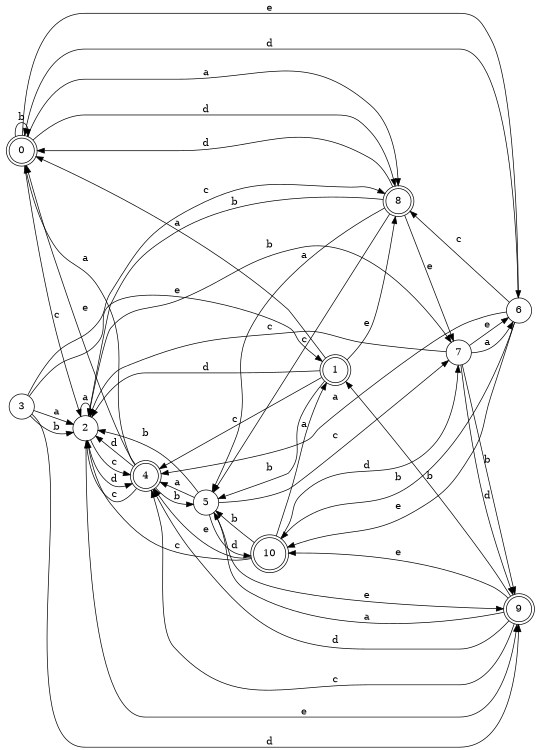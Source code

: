 digraph n9_8 {
__start0 [label="" shape="none"];

rankdir=LR;
size="8,5";

s0 [style="rounded,filled", color="black", fillcolor="white" shape="doublecircle", label="0"];
s1 [style="rounded,filled", color="black", fillcolor="white" shape="doublecircle", label="1"];
s2 [style="filled", color="black", fillcolor="white" shape="circle", label="2"];
s3 [style="filled", color="black", fillcolor="white" shape="circle", label="3"];
s4 [style="rounded,filled", color="black", fillcolor="white" shape="doublecircle", label="4"];
s5 [style="filled", color="black", fillcolor="white" shape="circle", label="5"];
s6 [style="filled", color="black", fillcolor="white" shape="circle", label="6"];
s7 [style="filled", color="black", fillcolor="white" shape="circle", label="7"];
s8 [style="rounded,filled", color="black", fillcolor="white" shape="doublecircle", label="8"];
s9 [style="rounded,filled", color="black", fillcolor="white" shape="doublecircle", label="9"];
s10 [style="rounded,filled", color="black", fillcolor="white" shape="doublecircle", label="10"];
s0 -> s8 [label="a"];
s0 -> s0 [label="b"];
s0 -> s2 [label="c"];
s0 -> s8 [label="d"];
s0 -> s6 [label="e"];
s1 -> s0 [label="a"];
s1 -> s5 [label="b"];
s1 -> s4 [label="c"];
s1 -> s2 [label="d"];
s1 -> s8 [label="e"];
s2 -> s2 [label="a"];
s2 -> s7 [label="b"];
s2 -> s4 [label="c"];
s2 -> s4 [label="d"];
s2 -> s9 [label="e"];
s3 -> s2 [label="a"];
s3 -> s2 [label="b"];
s3 -> s8 [label="c"];
s3 -> s9 [label="d"];
s3 -> s1 [label="e"];
s4 -> s0 [label="a"];
s4 -> s5 [label="b"];
s4 -> s2 [label="c"];
s4 -> s2 [label="d"];
s4 -> s0 [label="e"];
s5 -> s4 [label="a"];
s5 -> s2 [label="b"];
s5 -> s7 [label="c"];
s5 -> s10 [label="d"];
s5 -> s9 [label="e"];
s6 -> s4 [label="a"];
s6 -> s10 [label="b"];
s6 -> s8 [label="c"];
s6 -> s0 [label="d"];
s6 -> s10 [label="e"];
s7 -> s6 [label="a"];
s7 -> s9 [label="b"];
s7 -> s2 [label="c"];
s7 -> s9 [label="d"];
s7 -> s6 [label="e"];
s8 -> s5 [label="a"];
s8 -> s2 [label="b"];
s8 -> s5 [label="c"];
s8 -> s0 [label="d"];
s8 -> s7 [label="e"];
s9 -> s5 [label="a"];
s9 -> s1 [label="b"];
s9 -> s4 [label="c"];
s9 -> s4 [label="d"];
s9 -> s10 [label="e"];
s10 -> s1 [label="a"];
s10 -> s5 [label="b"];
s10 -> s2 [label="c"];
s10 -> s7 [label="d"];
s10 -> s4 [label="e"];

}